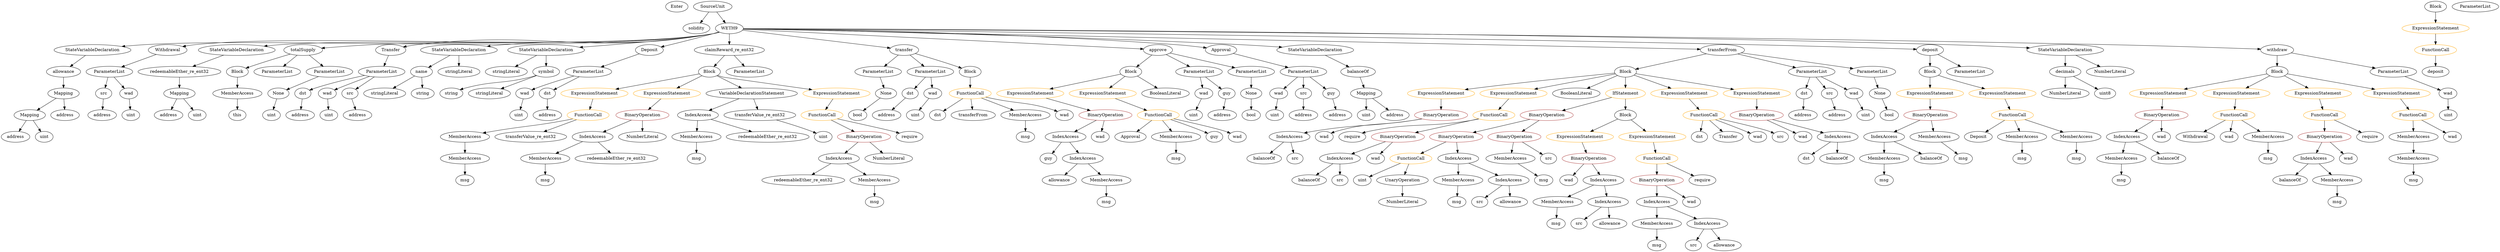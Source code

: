 strict digraph {
	graph [bb="0,0,7194.1,828"];
	node [label="\N"];
	Enter	[height=0.5,
		pos="1931.6,810",
		width=0.83628];
	IndexAccess_Unnamed_3	[color=black,
		height=0.5,
		label=IndexAccess,
		pos="3039.6,378",
		width=1.6402];
	Identifier_guy	[color=black,
		height=0.5,
		label=guy,
		pos="2987.6,306",
		width=0.75];
	IndexAccess_Unnamed_3 -> Identifier_guy	[pos="e,2999,322.36 3027,360.05 3020.6,351.44 3012.7,340.81 3005.7,331.33"];
	IndexAccess_Unnamed_4	[color=black,
		height=0.5,
		label=IndexAccess,
		pos="3091.6,306",
		width=1.6402];
	IndexAccess_Unnamed_3 -> IndexAccess_Unnamed_4	[pos="e,3079.1,323.79 3052.2,360.05 3058.2,351.89 3065.7,341.91 3072.4,332.82"];
	Parameter_wad_1	[color=black,
		height=0.5,
		label=wad,
		pos="3423.6,522",
		width=0.75];
	ElementaryTypeName_uint_8	[color=black,
		height=0.5,
		label=uint,
		pos="3406.6,450",
		width=0.75];
	Parameter_wad_1 -> ElementaryTypeName_uint_8	[pos="e,3410.8,468.28 3419.5,504.05 3417.7,496.6 3415.5,487.64 3413.4,479.22"];
	Identifier_msg_14	[color=black,
		height=0.5,
		label=msg,
		pos="2924.6,378",
		width=0.75];
	IndexAccess_Unnamed_2	[color=black,
		height=0.5,
		label=IndexAccess,
		pos="6077.6,378",
		width=1.6402];
	MemberAccess_Unnamed_5	[color=black,
		height=0.5,
		label=MemberAccess,
		pos="6061.6,306",
		width=1.9174];
	IndexAccess_Unnamed_2 -> MemberAccess_Unnamed_5	[pos="e,6065.5,324.1 6073.6,359.7 6071.9,352.32 6069.9,343.52 6068,335.25"];
	Identifier_balanceOf_2	[color=black,
		height=0.5,
		label=balanceOf,
		pos="6197.6,306",
		width=1.3491];
	IndexAccess_Unnamed_2 -> Identifier_balanceOf_2	[pos="e,6172.3,321.77 6104.2,361.46 6121.3,351.47 6143.8,338.38 6162.4,327.53"];
	BinaryOperation_Unnamed_12	[color=brown,
		height=0.5,
		label=BinaryOperation,
		pos="4130.6,450",
		width=1.9867];
	IndexAccess_Unnamed_15	[color=black,
		height=0.5,
		label=IndexAccess,
		pos="3678.6,378",
		width=1.6402];
	BinaryOperation_Unnamed_12 -> IndexAccess_Unnamed_15	[pos="e,3721.6,390.62 4078.6,437.24 4069.3,435.34 4059.7,433.5 4050.6,432 3916.3,409.84 3880.4,420.55 3746.6,396 3742,395.16 3737.3,394.19 \
3732.5,393.15"];
	Identifier_wad_10	[color=black,
		height=0.5,
		label=wad,
		pos="3782.6,378",
		width=0.75];
	BinaryOperation_Unnamed_12 -> Identifier_wad_10	[pos="e,3803.1,389.93 4078.2,437.43 4069,435.53 4059.5,433.64 4050.6,432 3948,413.15 3918.3,426.59 3818.6,396 3817,395.51 3815.3,394.95 \
3813.7,394.35"];
	StateVariableDeclaration_Unnamed_4	[color=black,
		height=0.5,
		label=StateVariableDeclaration,
		pos="256.59,666",
		width=2.8184];
	VariableDeclaration_allowance	[color=black,
		height=0.5,
		label=allowance,
		pos="177.59,594",
		width=1.3076];
	StateVariableDeclaration_Unnamed_4 -> VariableDeclaration_allowance	[pos="e,195.72,611.07 237.46,648.05 227.45,639.18 215.02,628.17 204.09,618.49"];
	Identifier_allowance	[color=black,
		height=0.5,
		label=allowance,
		pos="3024.6,234",
		width=1.3076];
	Identifier_msg_16	[color=black,
		height=0.5,
		label=msg,
		pos="4148.6,162",
		width=0.75];
	ElementaryTypeName_uint_1	[color=black,
		height=0.5,
		label=uint,
		pos="960.59,450",
		width=0.75];
	EventDefinition_Withdrawal	[color=black,
		height=0.5,
		label=Withdrawal,
		pos="463.59,666",
		width=1.4739];
	ParameterList_Unnamed_3	[color=black,
		height=0.5,
		label=ParameterList,
		pos="304.59,594",
		width=1.7095];
	EventDefinition_Withdrawal -> ParameterList_Unnamed_3	[pos="e,337.58,609.52 432.17,651.17 408.04,640.55 374.45,625.76 347.79,614.02"];
	ElementaryTypeName_string_1	[color=black,
		height=0.5,
		label=string,
		pos="1310.6,522",
		width=0.864];
	VariableDeclaration_redeemableEther_re_ent32	[color=black,
		height=0.5,
		label=redeemableEther_re_ent32,
		pos="492.59,594",
		width=3.0263];
	Mapping_Unnamed_3	[color=black,
		height=0.5,
		label=Mapping,
		pos="492.59,522",
		width=1.2105];
	VariableDeclaration_redeemableEther_re_ent32 -> Mapping_Unnamed_3	[pos="e,492.59,540.1 492.59,575.7 492.59,568.41 492.59,559.73 492.59,551.54"];
	Identifier_msg_12	[color=black,
		height=0.5,
		label=msg,
		pos="1331.6,234",
		width=0.75];
	MemberAccess_Unnamed_19	[color=black,
		height=0.5,
		label=MemberAccess,
		pos="4157.6,234",
		width=1.9174];
	MemberAccess_Unnamed_19 -> Identifier_msg_16	[pos="e,4150.8,180.1 4155.4,215.7 4154.4,208.32 4153.3,199.52 4152.2,191.25"];
	BinaryOperation_Unnamed_9	[color=brown,
		height=0.5,
		label=BinaryOperation,
		pos="4150.6,378",
		width=1.9867];
	FunctionCall_Unnamed_10	[color=orange,
		height=0.5,
		label=FunctionCall,
		pos="4021.6,306",
		width=1.6125];
	BinaryOperation_Unnamed_9 -> FunctionCall_Unnamed_10	[pos="e,4049.4,322.1 4121.3,361.12 4103,351.15 4079.1,338.21 4059.3,327.48"];
	IndexAccess_Unnamed_9	[color=black,
		height=0.5,
		label=IndexAccess,
		pos="4157.6,306",
		width=1.6402];
	BinaryOperation_Unnamed_9 -> IndexAccess_Unnamed_9	[pos="e,4155.9,324.1 4152.3,359.7 4153,352.41 4153.9,343.73 4154.7,335.54"];
	IndexAccess_Unnamed_11	[color=black,
		height=0.5,
		label=IndexAccess,
		pos="4743.6,162",
		width=1.6402];
	MemberAccess_Unnamed_20	[color=black,
		height=0.5,
		label=MemberAccess,
		pos="4743.6,90",
		width=1.9174];
	IndexAccess_Unnamed_11 -> MemberAccess_Unnamed_20	[pos="e,4743.6,108.1 4743.6,143.7 4743.6,136.41 4743.6,127.73 4743.6,119.54"];
	IndexAccess_Unnamed_12	[color=black,
		height=0.5,
		label=IndexAccess,
		pos="4889.6,90",
		width=1.6402];
	IndexAccess_Unnamed_11 -> IndexAccess_Unnamed_12	[pos="e,4858.8,105.78 4774.2,146.33 4795.8,135.95 4825.1,121.94 4848.7,110.61"];
	SourceUnit_Unnamed	[color=black,
		height=0.5,
		label=SourceUnit,
		pos="2032.6,810",
		width=1.46];
	PragmaDirective_solidity	[color=black,
		height=0.5,
		label=solidity,
		pos="1983.6,738",
		width=1.0442];
	SourceUnit_Unnamed -> PragmaDirective_solidity	[pos="e,1995,755.31 2020.7,792.05 2015,783.85 2008,773.83 2001.6,764.71"];
	ContractDefinition_WETH9	[color=black,
		height=0.5,
		label=WETH9,
		pos="2081.6,738",
		width=1.1689];
	SourceUnit_Unnamed -> ContractDefinition_WETH9	[pos="e,2070.2,755.31 2044.4,792.05 2050.2,783.85 2057.2,773.83 2063.6,764.71"];
	VariableDeclaration_src_2	[color=black,
		height=0.5,
		label=src,
		pos="300.59,522",
		width=0.75];
	ElementaryTypeName_address_5	[color=black,
		height=0.5,
		label=address,
		pos="294.59,450",
		width=1.0996];
	VariableDeclaration_src_2 -> ElementaryTypeName_address_5	[pos="e,296.05,468.1 299.1,503.7 298.48,496.41 297.73,487.73 297.03,479.54"];
	BinaryOperation_Unnamed_1	[color=brown,
		height=0.5,
		label=BinaryOperation,
		pos="6650.6,378",
		width=1.9867];
	IndexAccess_Unnamed_1	[color=black,
		height=0.5,
		label=IndexAccess,
		pos="6650.6,306",
		width=1.6402];
	BinaryOperation_Unnamed_1 -> IndexAccess_Unnamed_1	[pos="e,6650.6,324.1 6650.6,359.7 6650.6,352.41 6650.6,343.73 6650.6,335.54"];
	Identifier_wad	[color=black,
		height=0.5,
		label=wad,
		pos="6754.6,306",
		width=0.75];
	BinaryOperation_Unnamed_1 -> Identifier_wad	[pos="e,6736.1,319.43 6674.7,360.76 6690.2,350.33 6710.4,336.73 6726.6,325.83"];
	ExpressionStatement_Unnamed_10	[color=orange,
		height=0.5,
		label=ExpressionStatement,
		pos="1717.6,522",
		width=2.458];
	FunctionCall_Unnamed_7	[color=orange,
		height=0.5,
		label=FunctionCall,
		pos="1683.6,450",
		width=1.6125];
	ExpressionStatement_Unnamed_10 -> FunctionCall_Unnamed_7	[pos="e,1691.9,468.1 1709.2,503.7 1705.5,496.07 1701,486.92 1696.9,478.4"];
	Block_Unnamed_7	[color=black,
		height=0.5,
		label=Block,
		pos="4631.6,594",
		width=0.90558];
	ExpressionStatement_Unnamed_15	[color=orange,
		height=0.5,
		label=ExpressionStatement,
		pos="4130.6,522",
		width=2.458];
	Block_Unnamed_7 -> ExpressionStatement_Unnamed_15	[pos="e,4195.4,534.62 4599.7,589.25 4531.4,581.14 4366.4,561 4228.6,540 4221.4,538.91 4214,537.72 4206.6,536.5"];
	ExpressionStatement_Unnamed_12	[color=orange,
		height=0.5,
		label=ExpressionStatement,
		pos="4325.6,522",
		width=2.458];
	Block_Unnamed_7 -> ExpressionStatement_Unnamed_12	[pos="e,4382.8,536.1 4601.7,586.16 4553.9,575.22 4458.9,553.49 4393.8,538.61"];
	BooleanLiteral_Unnamed_1	[color=black,
		height=0.5,
		label=BooleanLiteral,
		pos="4496.6,522",
		width=1.7788];
	Block_Unnamed_7 -> BooleanLiteral_Unnamed_1	[pos="e,4526.1,538.3 4608.4,580.97 4588.5,570.68 4559.6,555.66 4536.1,543.49"];
	IfStatement_Unnamed	[color=orange,
		height=0.5,
		label=IfStatement,
		pos="4631.6,522",
		width=1.4739];
	Block_Unnamed_7 -> IfStatement_Unnamed	[pos="e,4631.6,540.1 4631.6,575.7 4631.6,568.41 4631.6,559.73 4631.6,551.54"];
	ExpressionStatement_Unnamed_17	[color=orange,
		height=0.5,
		label=ExpressionStatement,
		pos="4791.6,522",
		width=2.458];
	Block_Unnamed_7 -> ExpressionStatement_Unnamed_17	[pos="e,4755.5,538.8 4656.6,582.06 4680.2,571.72 4716.3,555.94 4745.2,543.3"];
	ExpressionStatement_Unnamed_16	[color=orange,
		height=0.5,
		label=ExpressionStatement,
		pos="4986.6,522",
		width=2.458];
	Block_Unnamed_7 -> ExpressionStatement_Unnamed_16	[pos="e,4924.7,535.19 4662.2,586.97 4717.6,576.03 4836.2,552.65 4913.6,537.38"];
	Identifier_balanceOf_1	[color=black,
		height=0.5,
		label=balanceOf,
		pos="6582.6,234",
		width=1.3491];
	IndexAccess_Unnamed_1 -> Identifier_balanceOf_1	[pos="e,6598.6,251.47 6634.5,288.41 6626.1,279.78 6615.7,269.06 6606.4,259.5"];
	MemberAccess_Unnamed_4	[color=black,
		height=0.5,
		label=MemberAccess,
		pos="6718.6,234",
		width=1.9174];
	IndexAccess_Unnamed_1 -> MemberAccess_Unnamed_4	[pos="e,6702.1,251.96 6666.7,288.41 6674.9,279.99 6685,269.58 6694.1,260.2"];
	VariableDeclaration_balanceOf	[color=black,
		height=0.5,
		label=balanceOf,
		pos="3881.6,594",
		width=1.3491];
	Mapping_Unnamed	[color=black,
		height=0.5,
		label=Mapping,
		pos="3916.6,522",
		width=1.2105];
	VariableDeclaration_balanceOf -> Mapping_Unnamed	[pos="e,3908.2,539.79 3890.1,576.05 3894,568.23 3898.7,558.75 3903.1,549.98"];
	StateVariableDeclaration_Unnamed_5	[color=black,
		height=0.5,
		label=StateVariableDeclaration,
		pos="653.59,666",
		width=2.8184];
	StateVariableDeclaration_Unnamed_5 -> VariableDeclaration_redeemableEther_re_ent32	[pos="e,530.19,611.35 616.65,648.94 594.09,639.13 564.99,626.48 540.65,615.9"];
	ExpressionStatement_Unnamed_4	[color=orange,
		height=0.5,
		label=ExpressionStatement,
		pos="6240.6,522",
		width=2.458];
	BinaryOperation_Unnamed_2	[color=brown,
		height=0.5,
		label=BinaryOperation,
		pos="6181.6,450",
		width=1.9867];
	ExpressionStatement_Unnamed_4 -> BinaryOperation_Unnamed_2	[pos="e,6195.7,467.79 6226.3,504.05 6219.3,495.8 6210.8,485.7 6203.1,476.54"];
	Parameter_None	[color=black,
		height=0.5,
		label=None,
		pos="798.59,522",
		width=0.85014];
	ElementaryTypeName_uint_7	[color=black,
		height=0.5,
		label=uint,
		pos="790.59,450",
		width=0.75];
	Parameter_None -> ElementaryTypeName_uint_7	[pos="e,792.54,468.1 796.61,503.7 795.78,496.41 794.78,487.73 793.85,479.54"];
	ElementaryTypeName_uint_4	[color=black,
		height=0.5,
		label=uint,
		pos="3916.6,450",
		width=0.75];
	Identifier_msg_18	[color=black,
		height=0.5,
		label=msg,
		pos="4445.6,90",
		width=0.75];
	BinaryOperation_Unnamed	[color=brown,
		height=0.5,
		label=BinaryOperation,
		pos="5487.6,450",
		width=1.9867];
	IndexAccess_Unnamed	[color=black,
		height=0.5,
		label=IndexAccess,
		pos="5375.6,378",
		width=1.6402];
	BinaryOperation_Unnamed -> IndexAccess_Unnamed	[pos="e,5400.7,394.67 5461.6,432.76 5446.3,423.18 5426.7,410.92 5410,400.53"];
	MemberAccess_Unnamed_1	[color=black,
		height=0.5,
		label=MemberAccess,
		pos="5521.6,378",
		width=1.9174];
	BinaryOperation_Unnamed -> MemberAccess_Unnamed_1	[pos="e,5513.3,396.1 5496,431.7 5499.7,424.07 5504.1,414.92 5508.3,406.4"];
	FunctionDefinition_totalSupply	[color=black,
		height=0.5,
		label=totalSupply,
		pos="834.59,666",
		width=1.4739];
	Block_Unnamed_3	[color=black,
		height=0.5,
		label=Block,
		pos="652.59,594",
		width=0.90558];
	FunctionDefinition_totalSupply -> Block_Unnamed_3	[pos="e,678.12,605.74 799.41,652.15 770.8,641.61 729.46,626.18 693.59,612 691.86,611.32 690.1,610.62 688.32,609.9"];
	ParameterList_Unnamed_7	[color=black,
		height=0.5,
		label=ParameterList,
		pos="764.59,594",
		width=1.7095];
	FunctionDefinition_totalSupply -> ParameterList_Unnamed_7	[pos="e,781.06,611.47 818,648.41 809.37,639.78 798.65,629.06 789.08,619.5"];
	ParameterList_Unnamed_8	[color=black,
		height=0.5,
		label=ParameterList,
		pos="905.59,594",
		width=1.7095];
	FunctionDefinition_totalSupply -> ParameterList_Unnamed_8	[pos="e,888.72,611.63 851.05,648.76 859.89,640.06 870.95,629.15 880.8,619.43"];
	BinaryOperation_Unnamed_2 -> IndexAccess_Unnamed_2	[pos="e,6101.2,394.91 6157.5,432.76 6143.6,423.42 6125.9,411.55 6110.8,401.33"];
	Identifier_wad_1	[color=black,
		height=0.5,
		label=wad,
		pos="6181.6,378",
		width=0.75];
	BinaryOperation_Unnamed_2 -> Identifier_wad_1	[pos="e,6181.6,396.1 6181.6,431.7 6181.6,424.41 6181.6,415.73 6181.6,407.54"];
	Identifier_msg_6	[color=black,
		height=0.5,
		label=msg,
		pos="6899.6,234",
		width=0.75];
	ElementaryTypeName_address_8	[color=black,
		height=0.5,
		label=address,
		pos="39.587,378",
		width=1.0996];
	ElementaryTypeName_uint_12	[color=black,
		height=0.5,
		label=uint,
		pos="5297.6,450",
		width=0.75];
	Identifier_wad_9	[color=black,
		height=0.5,
		label=wad,
		pos="4484.6,234",
		width=0.75];
	Identifier_this	[color=black,
		height=0.5,
		label=this,
		pos="652.59,450",
		width=0.75];
	MemberAccess_Unnamed_15	[color=black,
		height=0.5,
		label=MemberAccess,
		pos="1331.6,306",
		width=1.9174];
	MemberAccess_Unnamed_15 -> Identifier_msg_12	[pos="e,1331.6,252.1 1331.6,287.7 1331.6,280.41 1331.6,271.73 1331.6,263.54"];
	ElementaryTypeName_address_6	[color=black,
		height=0.5,
		label=address,
		pos="4001.6,450",
		width=1.0996];
	Identifier_msg_7	[color=black,
		height=0.5,
		label=msg,
		pos="6491.6,306",
		width=0.75];
	Identifier_Approval	[color=black,
		height=0.5,
		label=Approval,
		pos="3234.6,378",
		width=1.266];
	ExpressionStatement_Unnamed_7	[color=orange,
		height=0.5,
		label=ExpressionStatement,
		pos="2948.6,522",
		width=2.458];
	BinaryOperation_Unnamed_3	[color=brown,
		height=0.5,
		label=BinaryOperation,
		pos="3155.6,450",
		width=1.9867];
	ExpressionStatement_Unnamed_7 -> BinaryOperation_Unnamed_3	[pos="e,3114.1,465.04 2993,505.98 3025.4,495.04 3069.3,480.17 3103.4,468.65"];
	Parameter_dst_1	[color=black,
		height=0.5,
		label=dst,
		pos="5120.6,522",
		width=0.75];
	ElementaryTypeName_address_13	[color=black,
		height=0.5,
		label=address,
		pos="5115.6,450",
		width=1.0996];
	Parameter_dst_1 -> ElementaryTypeName_address_13	[pos="e,5116.8,468.1 5119.4,503.7 5118.8,496.41 5118.2,487.73 5117.6,479.54"];
	ExpressionStatement_Unnamed_8	[color=orange,
		height=0.5,
		label=ExpressionStatement,
		pos="3143.6,522",
		width=2.458];
	FunctionCall_Unnamed_5	[color=orange,
		height=0.5,
		label=FunctionCall,
		pos="3303.6,450",
		width=1.6125];
	ExpressionStatement_Unnamed_8 -> FunctionCall_Unnamed_5	[pos="e,3271,465.28 3179.9,505.12 3203.9,494.63 3235.4,480.85 3260.6,469.82"];
	Identifier_msg_5	[color=black,
		height=0.5,
		label=msg,
		pos="6061.6,234",
		width=0.75];
	MemberAccess_Unnamed_5 -> Identifier_msg_5	[pos="e,6061.6,252.1 6061.6,287.7 6061.6,280.41 6061.6,271.73 6061.6,263.54"];
	ElementaryTypeName_address_3	[color=black,
		height=0.5,
		label=address,
		pos="875.59,450",
		width=1.0996];
	Identifier_msg_2	[color=black,
		height=0.5,
		label=msg,
		pos="5931.6,306",
		width=0.75];
	Identifier_msg_9	[color=black,
		height=0.5,
		label=msg,
		pos="3367.6,306",
		width=0.75];
	ParameterList_Unnamed_13	[color=black,
		height=0.5,
		label=ParameterList,
		pos="2501.6,594",
		width=1.7095];
	Parameter_None_2	[color=black,
		height=0.5,
		label=None,
		pos="2501.6,522",
		width=0.85014];
	ParameterList_Unnamed_13 -> Parameter_None_2	[pos="e,2501.6,540.1 2501.6,575.7 2501.6,568.41 2501.6,559.73 2501.6,551.54"];
	Identifier_src_2	[color=black,
		height=0.5,
		label=src,
		pos="4220.6,162",
		width=0.75];
	Parameter_wad	[color=black,
		height=0.5,
		label=wad,
		pos="6986.6,522",
		width=0.75];
	ElementaryTypeName_uint_6	[color=black,
		height=0.5,
		label=uint,
		pos="6991.6,450",
		width=0.75];
	Parameter_wad -> ElementaryTypeName_uint_6	[pos="e,6990.4,468.1 6987.8,503.7 6988.3,496.41 6989,487.73 6989.5,479.54"];
	Identifier_src_3	[color=black,
		height=0.5,
		label=src,
		pos="4852.6,18",
		width=0.75];
	FunctionCall_Unnamed_11	[color=orange,
		height=0.5,
		label=FunctionCall,
		pos="4743.6,306",
		width=1.6125];
	BinaryOperation_Unnamed_10	[color=brown,
		height=0.5,
		label=BinaryOperation,
		pos="4743.6,234",
		width=1.9867];
	FunctionCall_Unnamed_11 -> BinaryOperation_Unnamed_10	[pos="e,4743.6,252.1 4743.6,287.7 4743.6,280.41 4743.6,271.73 4743.6,263.54"];
	Identifier_require_3	[color=black,
		height=0.5,
		label=require,
		pos="4869.6,234",
		width=1.0026];
	FunctionCall_Unnamed_11 -> Identifier_require_3	[pos="e,4846.1,248.04 4770.9,289.81 4790.1,279.15 4815.9,264.83 4836.3,253.5"];
	ExpressionStatement_Unnamed_1	[color=orange,
		height=0.5,
		label=ExpressionStatement,
		pos="5487.6,522",
		width=2.458];
	ExpressionStatement_Unnamed_1 -> BinaryOperation_Unnamed	[pos="e,5487.6,468.1 5487.6,503.7 5487.6,496.41 5487.6,487.73 5487.6,479.54"];
	VariableDeclaration_dst	[color=black,
		height=0.5,
		label=dst,
		pos="878.59,522",
		width=0.75];
	VariableDeclaration_dst -> ElementaryTypeName_address_3	[pos="e,876.32,468.1 877.85,503.7 877.53,496.41 877.16,487.73 876.81,479.54"];
	EventDefinition_Transfer	[color=black,
		height=0.5,
		label=Transfer,
		pos="1071.6,666",
		width=1.1689];
	ParameterList_Unnamed_1	[color=black,
		height=0.5,
		label=ParameterList,
		pos="1046.6,594",
		width=1.7095];
	EventDefinition_Transfer -> ParameterList_Unnamed_1	[pos="e,1052.7,612.1 1065.4,647.7 1062.7,640.15 1059.5,631.12 1056.5,622.68"];
	Identifier_msg_1	[color=black,
		height=0.5,
		label=msg,
		pos="5605.6,306",
		width=0.75];
	Identifier_redeemableEther_re_ent32	[color=black,
		height=0.5,
		label=redeemableEther_re_ent32,
		pos="2280.6,234",
		width=3.0263];
	Identifier_balanceOf_4	[color=black,
		height=0.5,
		label=balanceOf,
		pos="3603.6,306",
		width=1.3491];
	IndexAccess_Unnamed_15 -> Identifier_balanceOf_4	[pos="e,3621,323.23 3660.8,360.41 3651.4,351.63 3639.7,340.69 3629.3,331"];
	Identifier_src_5	[color=black,
		height=0.5,
		label=src,
		pos="3697.6,306",
		width=0.75];
	IndexAccess_Unnamed_15 -> Identifier_src_5	[pos="e,3692.9,324.1 3683.3,359.7 3685.3,352.24 3687.7,343.32 3690,334.97"];
	Mapping_Unnamed -> ElementaryTypeName_uint_4	[pos="e,3916.6,468.1 3916.6,503.7 3916.6,496.41 3916.6,487.73 3916.6,479.54"];
	Mapping_Unnamed -> ElementaryTypeName_address_6	[pos="e,3983.1,466.25 3935.5,505.46 3946.9,496.07 3961.6,483.92 3974.3,473.48"];
	StateVariableDeclaration_Unnamed	[color=black,
		height=0.5,
		label=StateVariableDeclaration,
		pos="1258.6,666",
		width=2.8184];
	VariableDeclaration_name	[color=black,
		height=0.5,
		label=name,
		pos="1156.6,594",
		width=0.83628];
	StateVariableDeclaration_Unnamed -> VariableDeclaration_name	[pos="e,1175.9,608.29 1233.9,648.05 1219.3,638.03 1200.7,625.29 1185.4,614.8"];
	stringLiteral_Unnamed_1	[color=black,
		height=0.5,
		label=stringLiteral,
		pos="1258.6,594",
		width=1.5016];
	StateVariableDeclaration_Unnamed -> stringLiteral_Unnamed_1	[pos="e,1258.6,612.1 1258.6,647.7 1258.6,640.41 1258.6,631.73 1258.6,623.54"];
	Identifier_dst_1	[color=black,
		height=0.5,
		label=dst,
		pos="5145.6,306",
		width=0.75];
	NumberLiteral_Unnamed_4	[color=black,
		height=0.5,
		label=NumberLiteral,
		pos="4000.6,162",
		width=1.765];
	Identifier_wad_11	[color=black,
		height=0.5,
		label=wad,
		pos="5135.6,378",
		width=0.75];
	FunctionCall_Unnamed_12	[color=orange,
		height=0.5,
		label=FunctionCall,
		pos="4838.6,450",
		width=1.6125];
	Identifier_dst_2	[color=black,
		height=0.5,
		label=dst,
		pos="4817.6,378",
		width=0.75];
	FunctionCall_Unnamed_12 -> Identifier_dst_2	[pos="e,4822.7,396.1 4833.4,431.7 4831.2,424.24 4828.5,415.32 4826,406.97"];
	Identifier_Transfer	[color=black,
		height=0.5,
		label=Transfer,
		pos="4904.6,378",
		width=1.1689];
	FunctionCall_Unnamed_12 -> Identifier_Transfer	[pos="e,4889.5,394.99 4854.2,432.41 4862.5,423.66 4872.8,412.75 4881.9,403.08"];
	Identifier_wad_12	[color=black,
		height=0.5,
		label=wad,
		pos="4991.6,378",
		width=0.75];
	FunctionCall_Unnamed_12 -> Identifier_wad_12	[pos="e,4969.9,389.3 4870.4,434.74 4894,424.15 4926.8,409.29 4955.6,396 4956.9,395.4 4958.2,394.78 4959.6,394.15"];
	Identifier_src_6	[color=black,
		height=0.5,
		label=src,
		pos="5063.6,378",
		width=0.75];
	FunctionCall_Unnamed_12 -> Identifier_src_6	[pos="e,5042.5,389.67 4882,437.73 4929.1,425.36 5001,405.92 5027.6,396 5029.1,395.43 5030.7,394.81 5032.3,394.17"];
	Identifier_Deposit	[color=black,
		height=0.5,
		label=Deposit,
		pos="5648.6,378",
		width=1.0996];
	Identifier_require_2	[color=black,
		height=0.5,
		label=require,
		pos="3863.6,378",
		width=1.0026];
	MemberAccess_Unnamed_16	[color=black,
		height=0.5,
		label=MemberAccess,
		pos="1562.6,306",
		width=1.9174];
	Identifier_msg_13	[color=black,
		height=0.5,
		label=msg,
		pos="1562.6,234",
		width=0.75];
	MemberAccess_Unnamed_16 -> Identifier_msg_13	[pos="e,1562.6,252.1 1562.6,287.7 1562.6,280.41 1562.6,271.73 1562.6,263.54"];
	FunctionCall_Unnamed_9	[color=orange,
		height=0.5,
		label=FunctionCall,
		pos="4278.6,450",
		width=1.6125];
	FunctionCall_Unnamed_9 -> Identifier_require_2	[pos="e,3890.4,390.33 4236.2,437.37 4228.1,435.38 4219.6,433.49 4211.6,432 4078.2,407.27 4040.3,428.2 3908.6,396 3906.1,395.4 3903.7,394.71 \
3901.2,393.96"];
	BinaryOperation_Unnamed_6	[color=brown,
		height=0.5,
		label=BinaryOperation,
		pos="3989.6,378",
		width=1.9867];
	FunctionCall_Unnamed_9 -> BinaryOperation_Unnamed_6	[pos="e,4040.8,391 4235,437.85 4227.2,435.88 4219.2,433.86 4211.6,432 4157.7,418.73 4096.3,404.1 4051.7,393.59"];
	Identifier_src_4	[color=black,
		height=0.5,
		label=src,
		pos="4517.6,90",
		width=0.75];
	MemberAccess_Unnamed	[color=black,
		height=0.5,
		label=MemberAccess,
		pos="5375.6,306",
		width=1.9174];
	Identifier_msg	[color=black,
		height=0.5,
		label=msg,
		pos="5375.6,234",
		width=0.75];
	MemberAccess_Unnamed -> Identifier_msg	[pos="e,5375.6,252.1 5375.6,287.7 5375.6,280.41 5375.6,271.73 5375.6,263.54"];
	ParameterList_Unnamed_3 -> VariableDeclaration_src_2	[pos="e,301.56,540.1 303.6,575.7 303.18,568.41 302.69,559.73 302.22,551.54"];
	VariableDeclaration_wad_3	[color=black,
		height=0.5,
		label=wad,
		pos="376.59,522",
		width=0.75];
	ParameterList_Unnamed_3 -> VariableDeclaration_wad_3	[pos="e,362.08,537.11 321.65,576.41 331.27,567.06 343.4,555.26 353.82,545.13"];
	Mapping_Unnamed_2	[color=black,
		height=0.5,
		label=Mapping,
		pos="81.587,450",
		width=1.2105];
	Mapping_Unnamed_2 -> ElementaryTypeName_address_8	[pos="e,49.66,395.79 71.42,432.05 66.622,424.06 60.785,414.33 55.427,405.4"];
	ElementaryTypeName_uint_5	[color=black,
		height=0.5,
		label=uint,
		pos="124.59,378",
		width=0.75];
	Mapping_Unnamed_2 -> ElementaryTypeName_uint_5	[pos="e,114.86,394.83 91.996,432.05 97.053,423.82 103.24,413.76 108.85,404.61"];
	BinaryOperation_Unnamed_10 -> IndexAccess_Unnamed_11	[pos="e,4743.6,180.1 4743.6,215.7 4743.6,208.41 4743.6,199.73 4743.6,191.54"];
	Identifier_wad_8	[color=black,
		height=0.5,
		label=wad,
		pos="4847.6,162",
		width=0.75];
	BinaryOperation_Unnamed_10 -> Identifier_wad_8	[pos="e,4829.1,175.43 4767.7,216.76 4783.2,206.33 4803.4,192.73 4819.6,181.83"];
	ElementaryTypeName_uint_3	[color=black,
		height=0.5,
		label=uint,
		pos="379.59,450",
		width=0.75];
	Block_Unnamed_4	[color=black,
		height=0.5,
		label=Block,
		pos="3227.6,594",
		width=0.90558];
	Block_Unnamed_4 -> ExpressionStatement_Unnamed_7	[pos="e,3002.8,536.59 3198.3,585.64 3154.8,574.73 3072,553.96 3013.7,539.34"];
	Block_Unnamed_4 -> ExpressionStatement_Unnamed_8	[pos="e,3163.9,539.95 3210.2,578.5 3199.4,569.47 3185.2,557.64 3172.7,547.23"];
	BooleanLiteral_Unnamed	[color=black,
		height=0.5,
		label=BooleanLiteral,
		pos="3314.6,522",
		width=1.7788];
	Block_Unnamed_4 -> BooleanLiteral_Unnamed	[pos="e,3294.1,539.45 3245.6,578.5 3257.1,569.26 3272.2,557.07 3285.4,546.47"];
	BinaryOperation_Unnamed_7	[color=brown,
		height=0.5,
		label=BinaryOperation,
		pos="4426.6,450",
		width=1.9867];
	BinaryOperation_Unnamed_7 -> BinaryOperation_Unnamed_9	[pos="e,4199.6,391.44 4377.6,436.57 4330.9,424.73 4260.6,406.9 4210.6,394.22"];
	BinaryOperation_Unnamed_8	[color=brown,
		height=0.5,
		label=BinaryOperation,
		pos="4311.6,378",
		width=1.9867];
	BinaryOperation_Unnamed_7 -> BinaryOperation_Unnamed_8	[pos="e,4337.8,394.98 4400.2,432.94 4384.6,423.43 4364.5,411.24 4347.5,400.86"];
	ElementaryTypeName_bool_1	[color=black,
		height=0.5,
		label=bool,
		pos="2432.6,450",
		width=0.76697];
	Parameter_None_2 -> ElementaryTypeName_bool_1	[pos="e,2447.1,465.68 2486.6,505.81 2477.4,496.42 2465.3,484.19 2454.9,473.67"];
	FunctionCall_Unnamed_8	[color=orange,
		height=0.5,
		label=FunctionCall,
		pos="2778.6,522",
		width=1.6125];
	Identifier_dst	[color=black,
		height=0.5,
		label=dst,
		pos="2674.6,450",
		width=0.75];
	FunctionCall_Unnamed_8 -> Identifier_dst	[pos="e,2693.2,463.56 2755,505.12 2739.4,494.6 2718.8,480.75 2702.4,469.7"];
	Identifier_transferFrom	[color=black,
		height=0.5,
		label=transferFrom,
		pos="2778.6,450",
		width=1.6402];
	FunctionCall_Unnamed_8 -> Identifier_transferFrom	[pos="e,2778.6,468.1 2778.6,503.7 2778.6,496.41 2778.6,487.73 2778.6,479.54"];
	MemberAccess_Unnamed_17	[color=black,
		height=0.5,
		label=MemberAccess,
		pos="2924.6,450",
		width=1.9174];
	FunctionCall_Unnamed_8 -> MemberAccess_Unnamed_17	[pos="e,2892.5,466.38 2809.2,506.33 2830.4,496.17 2858.8,482.53 2882.2,471.33"];
	Identifier_wad_6	[color=black,
		height=0.5,
		label=wad,
		pos="3038.6,450",
		width=0.75];
	FunctionCall_Unnamed_8 -> Identifier_wad_6	[pos="e,3017.6,461.82 2823.9,510.4 2888.1,495.37 2998.3,469.49 3002.6,468 3004.1,467.46 3005.7,466.87 3007.3,466.25"];
	IndexAccess_Unnamed_4 -> Identifier_allowance	[pos="e,3039.9,250.99 3075.7,288.41 3067.3,279.66 3056.9,268.75 3047.6,259.08"];
	MemberAccess_Unnamed_10	[color=black,
		height=0.5,
		label=MemberAccess,
		pos="3158.6,234",
		width=1.9174];
	IndexAccess_Unnamed_4 -> MemberAccess_Unnamed_10	[pos="e,3142.4,251.96 3107.5,288.41 3115.5,279.99 3125.5,269.58 3134.5,260.2"];
	MemberAccess_Unnamed_18	[color=black,
		height=0.5,
		label=MemberAccess,
		pos="4307.6,306",
		width=1.9174];
	Identifier_msg_15	[color=black,
		height=0.5,
		label=msg,
		pos="4407.6,234",
		width=0.75];
	MemberAccess_Unnamed_18 -> Identifier_msg_15	[pos="e,4389.6,247.59 4331,288.59 4345.9,278.21 4365.1,264.77 4380.5,253.94"];
	ParameterList_Unnamed_12	[color=black,
		height=0.5,
		label=ParameterList,
		pos="2642.6,594",
		width=1.7095];
	Parameter_dst	[color=black,
		height=0.5,
		label=dst,
		pos="2577.6,522",
		width=0.75];
	ParameterList_Unnamed_12 -> Parameter_dst	[pos="e,2591.1,537.57 2627.2,576.41 2618.7,567.28 2608.1,555.81 2598.8,545.85"];
	Parameter_wad_2	[color=black,
		height=0.5,
		label=wad,
		pos="2649.6,522",
		width=0.75];
	ParameterList_Unnamed_12 -> Parameter_wad_2	[pos="e,2647.9,540.1 2644.3,575.7 2645,568.41 2645.9,559.73 2646.7,551.54"];
	ParameterList_Unnamed_9	[color=black,
		height=0.5,
		label=ParameterList,
		pos="3423.6,594",
		width=1.7095];
	ParameterList_Unnamed_9 -> Parameter_wad_1	[pos="e,3423.6,540.1 3423.6,575.7 3423.6,568.41 3423.6,559.73 3423.6,551.54"];
	Parameter_guy	[color=black,
		height=0.5,
		label=guy,
		pos="3495.6,522",
		width=0.75];
	ParameterList_Unnamed_9 -> Parameter_guy	[pos="e,3481.1,537.11 3440.6,576.41 3450.3,567.06 3462.4,555.26 3472.8,545.13"];
	ExpressionStatement_Unnamed_15 -> BinaryOperation_Unnamed_12	[pos="e,4130.6,468.1 4130.6,503.7 4130.6,496.41 4130.6,487.73 4130.6,479.54"];
	IndexAccess_Unnamed_6	[color=black,
		height=0.5,
		label=IndexAccess,
		pos="1981.6,450",
		width=1.6402];
	MemberAccess_Unnamed_13	[color=black,
		height=0.5,
		label=MemberAccess,
		pos="1981.6,378",
		width=1.9174];
	IndexAccess_Unnamed_6 -> MemberAccess_Unnamed_13	[pos="e,1981.6,396.1 1981.6,431.7 1981.6,424.41 1981.6,415.73 1981.6,407.54"];
	Identifier_redeemableEther_re_ent32_1	[color=black,
		height=0.5,
		label=redeemableEther_re_ent32,
		pos="2177.6,378",
		width=3.0263];
	IndexAccess_Unnamed_6 -> Identifier_redeemableEther_re_ent32_1	[pos="e,2133.2,394.86 2018.9,435.67 2048.3,425.18 2089.6,410.41 2122.8,398.58"];
	VariableDeclaration_wad	[color=black,
		height=0.5,
		label=wad,
		pos="3654.6,522",
		width=0.75];
	ElementaryTypeName_uint	[color=black,
		height=0.5,
		label=uint,
		pos="3649.6,450",
		width=0.75];
	VariableDeclaration_wad -> ElementaryTypeName_uint	[pos="e,3650.8,468.1 3653.4,503.7 3652.8,496.41 3652.2,487.73 3651.6,479.54"];
	IndexAccess_Unnamed_5	[color=black,
		height=0.5,
		label=IndexAccess,
		pos="2378.6,306",
		width=1.6402];
	IndexAccess_Unnamed_5 -> Identifier_redeemableEther_re_ent32	[pos="e,2304.4,252.04 2356.3,289.12 2343.8,280.14 2327.8,268.73 2313.8,258.71"];
	MemberAccess_Unnamed_12	[color=black,
		height=0.5,
		label=MemberAccess,
		pos="2476.6,234",
		width=1.9174];
	IndexAccess_Unnamed_5 -> MemberAccess_Unnamed_12	[pos="e,2453.8,251.31 2400.8,289.12 2413.8,279.85 2430.4,268.01 2444.7,257.76"];
	Block_Unnamed	[color=black,
		height=0.5,
		label=Block,
		pos="7020.6,810",
		width=0.90558];
	ExpressionStatement_Unnamed	[color=orange,
		height=0.5,
		label=ExpressionStatement,
		pos="7020.6,738",
		width=2.458];
	Block_Unnamed -> ExpressionStatement_Unnamed	[pos="e,7020.6,756.1 7020.6,791.7 7020.6,784.41 7020.6,775.73 7020.6,767.54"];
	VariableDeclaration_decimals	[color=black,
		height=0.5,
		label=decimals,
		pos="5852.6,594",
		width=1.1967];
	NumberLiteral_Unnamed	[color=black,
		height=0.5,
		label=NumberLiteral,
		pos="5852.6,522",
		width=1.765];
	VariableDeclaration_decimals -> NumberLiteral_Unnamed	[pos="e,5852.6,540.1 5852.6,575.7 5852.6,568.41 5852.6,559.73 5852.6,551.54"];
	ElementaryTypeName_uint8	[color=black,
		height=0.5,
		label=uint8,
		pos="5962.6,522",
		width=0.7947];
	VariableDeclaration_decimals -> ElementaryTypeName_uint8	[pos="e,5942.9,535.55 5875.6,578.33 5892.4,567.64 5915.3,553.08 5933.4,541.58"];
	ElementaryTypeName_address_4	[color=black,
		height=0.5,
		label=address,
		pos="1567.6,450",
		width=1.0996];
	Identifier_msg_11	[color=black,
		height=0.5,
		label=msg,
		pos="1981.6,306",
		width=0.75];
	MemberAccess_Unnamed_13 -> Identifier_msg_11	[pos="e,1981.6,324.1 1981.6,359.7 1981.6,352.41 1981.6,343.73 1981.6,335.54"];
	MemberAccess_Unnamed_6	[color=black,
		height=0.5,
		label=MemberAccess,
		pos="6899.6,378",
		width=1.9174];
	MemberAccess_Unnamed_7	[color=black,
		height=0.5,
		label=MemberAccess,
		pos="6899.6,306",
		width=1.9174];
	MemberAccess_Unnamed_6 -> MemberAccess_Unnamed_7	[pos="e,6899.6,324.1 6899.6,359.7 6899.6,352.41 6899.6,343.73 6899.6,335.54"];
	IndexAccess_Unnamed_8	[color=black,
		height=0.5,
		label=IndexAccess,
		pos="3813.6,306",
		width=1.6402];
	Identifier_balanceOf_3	[color=black,
		height=0.5,
		label=balanceOf,
		pos="3719.6,234",
		width=1.3491];
	IndexAccess_Unnamed_8 -> Identifier_balanceOf_3	[pos="e,3740.5,250.58 3792.3,289.12 3779.7,279.74 3763.5,267.73 3749.7,257.41"];
	Identifier_src	[color=black,
		height=0.5,
		label=src,
		pos="3813.6,234",
		width=0.75];
	IndexAccess_Unnamed_8 -> Identifier_src	[pos="e,3813.6,252.1 3813.6,287.7 3813.6,280.41 3813.6,271.73 3813.6,263.54"];
	IndexAccess_Unnamed -> MemberAccess_Unnamed	[pos="e,5375.6,324.1 5375.6,359.7 5375.6,352.41 5375.6,343.73 5375.6,335.54"];
	Identifier_balanceOf	[color=black,
		height=0.5,
		label=balanceOf,
		pos="5511.6,306",
		width=1.3491];
	IndexAccess_Unnamed -> Identifier_balanceOf	[pos="e,5484.3,321.04 5404.8,361.98 5425.1,351.51 5452.4,337.45 5474.4,326.16"];
	ExpressionStatement_Unnamed_6	[color=orange,
		height=0.5,
		label=ExpressionStatement,
		pos="6435.6,522",
		width=2.458];
	FunctionCall_Unnamed_4	[color=orange,
		height=0.5,
		label=FunctionCall,
		pos="6396.6,450",
		width=1.6125];
	ExpressionStatement_Unnamed_6 -> FunctionCall_Unnamed_4	[pos="e,6406.1,468.1 6425.9,503.7 6421.6,495.98 6416.5,486.71 6411.7,478.11"];
	Mapping_Unnamed_1	[color=black,
		height=0.5,
		label=Mapping,
		pos="177.59,522",
		width=1.2105];
	VariableDeclaration_allowance -> Mapping_Unnamed_1	[pos="e,177.59,540.1 177.59,575.7 177.59,568.41 177.59,559.73 177.59,551.54"];
	MemberAccess_Unnamed_14	[color=black,
		height=0.5,
		label=MemberAccess,
		pos="1331.6,378",
		width=1.9174];
	MemberAccess_Unnamed_14 -> MemberAccess_Unnamed_15	[pos="e,1331.6,324.1 1331.6,359.7 1331.6,352.41 1331.6,343.73 1331.6,335.54"];
	Block_Unnamed_8	[color=black,
		height=0.5,
		label=Block,
		pos="4631.6,450",
		width=0.90558];
	ExpressionStatement_Unnamed_14	[color=orange,
		height=0.5,
		label=ExpressionStatement,
		pos="4489.6,378",
		width=2.458];
	Block_Unnamed_8 -> ExpressionStatement_Unnamed_14	[pos="e,4522.2,395.09 4607.8,437.28 4587.3,427.17 4557.2,412.31 4532.4,400.12"];
	ExpressionStatement_Unnamed_13	[color=orange,
		height=0.5,
		label=ExpressionStatement,
		pos="4684.6,378",
		width=2.458];
	Block_Unnamed_8 -> ExpressionStatement_Unnamed_13	[pos="e,4671.5,396.29 4643.6,433.12 4649.8,424.89 4657.6,414.62 4664.7,405.26"];
	Mapping_Unnamed_1 -> Mapping_Unnamed_2	[pos="e,102.38,466.16 156.76,505.81 143.55,496.18 126.25,483.56 111.57,472.86"];
	ElementaryTypeName_address_7	[color=black,
		height=0.5,
		label=address,
		pos="182.59,450",
		width=1.0996];
	Mapping_Unnamed_1 -> ElementaryTypeName_address_7	[pos="e,181.37,468.1 178.82,503.7 179.34,496.41 179.96,487.73 180.55,479.54"];
	ExpressionStatement_Unnamed_12 -> FunctionCall_Unnamed_9	[pos="e,4290.1,468.1 4314,503.7 4308.7,495.81 4302.3,486.3 4296.4,477.55"];
	ExpressionStatement_Unnamed_11	[color=orange,
		height=0.5,
		label=ExpressionStatement,
		pos="1912.6,522",
		width=2.458];
	BinaryOperation_Unnamed_5	[color=brown,
		height=0.5,
		label=BinaryOperation,
		pos="1831.6,450",
		width=1.9867];
	ExpressionStatement_Unnamed_11 -> BinaryOperation_Unnamed_5	[pos="e,1851,467.79 1893,504.05 1882.9,495.37 1870.5,484.64 1859.5,475.11"];
	FunctionCall_Unnamed_2	[color=orange,
		height=0.5,
		label=FunctionCall,
		pos="6650.6,450",
		width=1.6125];
	FunctionCall_Unnamed_2 -> BinaryOperation_Unnamed_1	[pos="e,6650.6,396.1 6650.6,431.7 6650.6,424.41 6650.6,415.73 6650.6,407.54"];
	Identifier_require	[color=black,
		height=0.5,
		label=require,
		pos="6776.6,378",
		width=1.0026];
	FunctionCall_Unnamed_2 -> Identifier_require	[pos="e,6753.1,392.04 6677.9,433.81 6697.1,423.15 6722.9,408.83 6743.3,397.5"];
	Block_Unnamed_2	[color=black,
		height=0.5,
		label=Block,
		pos="6534.6,594",
		width=0.90558];
	Block_Unnamed_2 -> ExpressionStatement_Unnamed_4	[pos="e,6296.6,536.34 6505.1,585.97 6459.2,575.04 6369.6,553.72 6307.5,538.93"];
	Block_Unnamed_2 -> ExpressionStatement_Unnamed_6	[pos="e,6459.3,539.76 6515,579.17 6501.8,569.8 6483.9,557.19 6468.5,546.29"];
	ExpressionStatement_Unnamed_3	[color=orange,
		height=0.5,
		label=ExpressionStatement,
		pos="6640.6,522",
		width=2.458];
	Block_Unnamed_2 -> ExpressionStatement_Unnamed_3	[pos="e,6615.3,539.67 6555,579.5 6569.4,570 6589,557.06 6605.8,545.95"];
	ExpressionStatement_Unnamed_5	[color=orange,
		height=0.5,
		label=ExpressionStatement,
		pos="6841.6,522",
		width=2.458];
	Block_Unnamed_2 -> ExpressionStatement_Unnamed_5	[pos="e,6784.3,536.06 6564.3,586.22 6612.2,575.29 6707.9,553.49 6773.3,538.57"];
	VariableDeclaration_src	[color=black,
		height=0.5,
		label=src,
		pos="3731.6,522",
		width=0.75];
	ElementaryTypeName_address	[color=black,
		height=0.5,
		label=address,
		pos="3734.6,450",
		width=1.0996];
	VariableDeclaration_src -> ElementaryTypeName_address	[pos="e,3733.9,468.1 3732.3,503.7 3732.6,496.41 3733,487.73 3733.4,479.54"];
	ElementaryTypeName_address_9	[color=black,
		height=0.5,
		label=address,
		pos="3491.6,450",
		width=1.0996];
	Parameter_guy -> ElementaryTypeName_address_9	[pos="e,3492.6,468.1 3494.6,503.7 3494.2,496.41 3493.7,487.73 3493.2,479.54"];
	MemberAccess_Unnamed_11	[color=black,
		height=0.5,
		label=MemberAccess,
		pos="3367.6,378",
		width=1.9174];
	MemberAccess_Unnamed_11 -> Identifier_msg_9	[pos="e,3367.6,324.1 3367.6,359.7 3367.6,352.41 3367.6,343.73 3367.6,335.54"];
	VariableDeclarationStatement_Unnamed	[color=black,
		height=0.5,
		label=VariableDeclarationStatement,
		pos="2138.6,522",
		width=3.3174];
	VariableDeclarationStatement_Unnamed -> IndexAccess_Unnamed_6	[pos="e,2013.9,465.41 2101.8,504.59 2078.6,494.24 2048.5,480.84 2024.3,470.02"];
	VariableDeclaration_transferValue_re_ent32	[color=black,
		height=0.5,
		label=transferValue_re_ent32,
		pos="2155.6,450",
		width=2.6798];
	VariableDeclarationStatement_Unnamed -> VariableDeclaration_transferValue_re_ent32	[pos="e,2151.4,468.1 2142.8,503.7 2144.6,496.32 2146.7,487.52 2148.7,479.25"];
	Identifier_msg_4	[color=black,
		height=0.5,
		label=msg,
		pos="6718.6,162",
		width=0.75];
	MemberAccess_Unnamed_4 -> Identifier_msg_4	[pos="e,6718.6,180.1 6718.6,215.7 6718.6,208.41 6718.6,199.73 6718.6,191.54"];
	MemberAccess_Unnamed_9	[color=black,
		height=0.5,
		label=MemberAccess,
		pos="652.59,522",
		width=1.9174];
	MemberAccess_Unnamed_9 -> Identifier_this	[pos="e,652.59,468.1 652.59,503.7 652.59,496.41 652.59,487.73 652.59,479.54"];
	ExpressionStatement_Unnamed_2	[color=orange,
		height=0.5,
		label=ExpressionStatement,
		pos="5682.6,522",
		width=2.458];
	FunctionCall_Unnamed_1	[color=orange,
		height=0.5,
		label=FunctionCall,
		pos="5729.6,450",
		width=1.6125];
	ExpressionStatement_Unnamed_2 -> FunctionCall_Unnamed_1	[pos="e,5718.1,468.1 5694.2,503.7 5699.5,495.81 5705.9,486.3 5711.8,477.55"];
	Block_Unnamed_6	[color=black,
		height=0.5,
		label=Block,
		pos="2775.6,594",
		width=0.90558];
	Block_Unnamed_6 -> FunctionCall_Unnamed_8	[pos="e,2777.9,540.1 2776.3,575.7 2776.6,568.41 2777,559.73 2777.4,551.54"];
	Identifier_msg_17	[color=black,
		height=0.5,
		label=msg,
		pos="4743.6,18",
		width=0.75];
	MemberAccess_Unnamed_20 -> Identifier_msg_17	[pos="e,4743.6,36.104 4743.6,71.697 4743.6,64.407 4743.6,55.726 4743.6,47.536"];
	IndexAccess_Unnamed_7	[color=black,
		height=0.5,
		label=IndexAccess,
		pos="1689.6,378",
		width=1.6402];
	BinaryOperation_Unnamed_5 -> IndexAccess_Unnamed_7	[pos="e,1719.6,393.77 1800.1,433.46 1779.3,423.24 1752,409.77 1729.7,398.78"];
	NumberLiteral_Unnamed_3	[color=black,
		height=0.5,
		label=NumberLiteral,
		pos="1830.6,378",
		width=1.765];
	BinaryOperation_Unnamed_5 -> NumberLiteral_Unnamed_3	[pos="e,1830.8,396.1 1831.3,431.7 1831.2,424.41 1831.1,415.73 1831,407.54"];
	Identifier_msg_10	[color=black,
		height=0.5,
		label=msg,
		pos="2476.6,162",
		width=0.75];
	MemberAccess_Unnamed_12 -> Identifier_msg_10	[pos="e,2476.6,180.1 2476.6,215.7 2476.6,208.41 2476.6,199.73 2476.6,191.54"];
	ElementaryTypeName_bool_2	[color=black,
		height=0.5,
		label=bool,
		pos="5370.6,450",
		width=0.76697];
	ElementaryTypeName_uint_13	[color=black,
		height=0.5,
		label=uint,
		pos="3885.6,234",
		width=0.75];
	MemberAccess_Unnamed_3	[color=black,
		height=0.5,
		label=MemberAccess,
		pos="5775.6,378",
		width=1.9174];
	Identifier_msg_3	[color=black,
		height=0.5,
		label=msg,
		pos="5775.6,306",
		width=0.75];
	MemberAccess_Unnamed_3 -> Identifier_msg_3	[pos="e,5775.6,324.1 5775.6,359.7 5775.6,352.41 5775.6,343.73 5775.6,335.54"];
	UnaryOperation_Unnamed	[color=black,
		height=0.5,
		label=UnaryOperation,
		pos="4000.6,234",
		width=1.9452];
	UnaryOperation_Unnamed -> NumberLiteral_Unnamed_4	[pos="e,4000.6,180.1 4000.6,215.7 4000.6,208.41 4000.6,199.73 4000.6,191.54"];
	ParameterList_Unnamed_6	[color=black,
		height=0.5,
		label=ParameterList,
		pos="6902.6,594",
		width=1.7095];
	ParameterList_Unnamed_6 -> Parameter_wad	[pos="e,6970.3,536.56 6922.1,576.76 6933.8,566.95 6949,554.34 6961.6,543.8"];
	Identifier_msg_8	[color=black,
		height=0.5,
		label=msg,
		pos="3158.6,162",
		width=0.75];
	Parameter_src	[color=black,
		height=0.5,
		label=src,
		pos="5197.6,522",
		width=0.75];
	ElementaryTypeName_address_12	[color=black,
		height=0.5,
		label=address,
		pos="5212.6,450",
		width=1.0996];
	Parameter_src -> ElementaryTypeName_address_12	[pos="e,5208.9,468.1 5201.3,503.7 5202.9,496.32 5204.8,487.52 5206.5,479.25"];
	BinaryOperation_Unnamed_4	[color=brown,
		height=0.5,
		label=BinaryOperation,
		pos="2448.6,378",
		width=1.9867];
	BinaryOperation_Unnamed_4 -> IndexAccess_Unnamed_5	[pos="e,2394.9,323.31 2431.6,360.05 2423,351.42 2412.3,340.76 2402.9,331.27"];
	NumberLiteral_Unnamed_2	[color=black,
		height=0.5,
		label=NumberLiteral,
		pos="2519.6,306",
		width=1.765];
	BinaryOperation_Unnamed_4 -> NumberLiteral_Unnamed_2	[pos="e,2502.6,323.79 2465.8,360.05 2474.4,351.54 2485,341.07 2494.6,331.68"];
	NumberLiteral_Unnamed_1	[color=black,
		height=0.5,
		label=NumberLiteral,
		pos="5977.6,594",
		width=1.765];
	FunctionCall_Unnamed_3	[color=orange,
		height=0.5,
		label=FunctionCall,
		pos="6888.6,450",
		width=1.6125];
	FunctionCall_Unnamed_3 -> MemberAccess_Unnamed_6	[pos="e,6896.9,396.1 6891.3,431.7 6892.5,424.32 6893.8,415.52 6895.1,407.25"];
	Identifier_wad_2	[color=black,
		height=0.5,
		label=wad,
		pos="7013.6,378",
		width=0.75];
	FunctionCall_Unnamed_3 -> Identifier_wad_2	[pos="e,6993.5,390.26 6915.7,433.81 6935.7,422.6 6963,407.34 6983.6,395.77"];
	Identifier_Withdrawal	[color=black,
		height=0.5,
		label=Withdrawal,
		pos="6279.6,378",
		width=1.4739];
	FunctionCall_Unnamed_10 -> ElementaryTypeName_uint_13	[pos="e,3906.3,245.66 3992.4,289.98 3970,278.47 3939.2,262.62 3916.5,250.89"];
	FunctionCall_Unnamed_10 -> UnaryOperation_Unnamed	[pos="e,4005.7,252.1 4016.4,287.7 4014.2,280.24 4011.5,271.32 4009,262.97"];
	stringLiteral_Unnamed	[color=black,
		height=0.5,
		label=stringLiteral,
		pos="1127.6,522",
		width=1.5016];
	Identifier_src_1	[color=black,
		height=0.5,
		label=src,
		pos="4421.6,306",
		width=0.75];
	IndexAccess_Unnamed_7 -> MemberAccess_Unnamed_16	[pos="e,1591,322.64 1662,361.81 1644.1,351.95 1620.6,338.96 1600.9,328.1"];
	Identifier_redeemableEther_re_ent32_2	[color=black,
		height=0.5,
		label=redeemableEther_re_ent32,
		pos="1758.6,306",
		width=3.0263];
	IndexAccess_Unnamed_7 -> Identifier_redeemableEther_re_ent32_2	[pos="e,1741.9,323.96 1705.9,360.41 1714.3,351.91 1724.7,341.37 1734,331.91"];
	Parameter_None_3	[color=black,
		height=0.5,
		label=None,
		pos="5349.6,522",
		width=0.85014];
	Parameter_None_3 -> ElementaryTypeName_bool_2	[pos="e,5365.6,467.79 5354.7,504.05 5357,496.4 5359.7,487.16 5362.3,478.56"];
	VariableDeclaration_guy	[color=black,
		height=0.5,
		label=guy,
		pos="3817.6,522",
		width=0.75];
	ElementaryTypeName_address_1	[color=black,
		height=0.5,
		label=address,
		pos="3831.6,450",
		width=1.0996];
	VariableDeclaration_guy -> ElementaryTypeName_address_1	[pos="e,3828.2,468.1 3821,503.7 3822.5,496.32 3824.3,487.52 3825.9,479.25"];
	ParameterList_Unnamed	[color=black,
		height=0.5,
		label=ParameterList,
		pos="3727.6,594",
		width=1.7095];
	ParameterList_Unnamed -> VariableDeclaration_wad	[pos="e,3669.3,537.11 3710.3,576.41 3700.4,566.97 3688,555.03 3677.4,544.83"];
	ParameterList_Unnamed -> VariableDeclaration_src	[pos="e,3730.6,540.1 3728.6,575.7 3729,568.41 3729.5,559.73 3730,551.54"];
	ParameterList_Unnamed -> VariableDeclaration_guy	[pos="e,3800.4,536.33 3748.5,576.76 3761.3,566.79 3777.8,553.93 3791.5,543.28"];
	BinaryOperation_Unnamed_6 -> IndexAccess_Unnamed_8	[pos="e,3848.6,320.94 3952.7,362.33 3925.4,351.47 3888.1,336.63 3859,325.04"];
	Identifier_wad_7	[color=black,
		height=0.5,
		label=wad,
		pos="3918.6,306",
		width=0.75];
	BinaryOperation_Unnamed_6 -> Identifier_wad_7	[pos="e,3933.2,321.42 3972.4,360.05 3963,350.82 3951.3,339.29 3941.2,329.33"];
	BinaryOperation_Unnamed_11	[color=brown,
		height=0.5,
		label=BinaryOperation,
		pos="4538.6,306",
		width=1.9867];
	BinaryOperation_Unnamed_11 -> Identifier_wad_9	[pos="e,4496.4,250.36 4525.5,288.05 4518.9,279.44 4510.7,268.81 4503.4,259.33"];
	IndexAccess_Unnamed_13	[color=black,
		height=0.5,
		label=IndexAccess,
		pos="4588.6,234",
		width=1.6402];
	BinaryOperation_Unnamed_11 -> IndexAccess_Unnamed_13	[pos="e,4576.6,251.79 4550.7,288.05 4556.5,279.97 4563.5,270.12 4569.9,261.11"];
	ElementaryTypeName_address_11	[color=black,
		height=0.5,
		label=address,
		pos="2517.6,450",
		width=1.0996];
	Parameter_dst -> ElementaryTypeName_address_11	[pos="e,2531.4,467.13 2564.6,505.81 2557.1,497.07 2547.5,485.87 2538.9,475.87"];
	Block_Unnamed_5	[color=black,
		height=0.5,
		label=Block,
		pos="2025.6,594",
		width=0.90558];
	Block_Unnamed_5 -> ExpressionStatement_Unnamed_10	[pos="e,1775,536.06 1995.8,586.22 1947.7,575.29 1851.7,553.49 1786.1,538.57"];
	Block_Unnamed_5 -> ExpressionStatement_Unnamed_11	[pos="e,1939.3,539.57 2004.3,579.83 1988.8,570.21 1967.3,556.92 1949.1,545.61"];
	Block_Unnamed_5 -> VariableDeclarationStatement_Unnamed	[pos="e,2111.4,539.82 2046.8,579.83 2062.3,570.28 2083.5,557.1 2101.7,545.85"];
	ExpressionStatement_Unnamed_9	[color=orange,
		height=0.5,
		label=ExpressionStatement,
		pos="2364.6,522",
		width=2.458];
	Block_Unnamed_5 -> ExpressionStatement_Unnamed_9	[pos="e,2299.3,534.43 2050,581.87 2055.4,579.7 2061.1,577.6 2066.6,576 2071.9,574.43 2201.7,551.56 2288.2,536.38"];
	ExpressionStatement_Unnamed_3 -> FunctionCall_Unnamed_2	[pos="e,6648.1,468.1 6643.1,503.7 6644.1,496.32 6645.4,487.52 6646.6,479.25"];
	ElementaryTypeName_bool	[color=black,
		height=0.5,
		label=bool,
		pos="3576.6,450",
		width=0.76697];
	MemberAccess_Unnamed_10 -> Identifier_msg_8	[pos="e,3158.6,180.1 3158.6,215.7 3158.6,208.41 3158.6,199.73 3158.6,191.54"];
	StateVariableDeclaration_Unnamed_1	[color=black,
		height=0.5,
		label=StateVariableDeclaration,
		pos="1494.6,666",
		width=2.8184];
	stringLiteral_Unnamed_3	[color=black,
		height=0.5,
		label=stringLiteral,
		pos="1384.6,594",
		width=1.5016];
	StateVariableDeclaration_Unnamed_1 -> stringLiteral_Unnamed_3	[pos="e,1408.8,610.43 1468.2,648.23 1453.3,638.72 1434.4,626.71 1418.4,616.51"];
	VariableDeclaration_symbol	[color=black,
		height=0.5,
		label=symbol,
		pos="1494.6,594",
		width=1.0581];
	StateVariableDeclaration_Unnamed_1 -> VariableDeclaration_symbol	[pos="e,1494.6,612.1 1494.6,647.7 1494.6,640.41 1494.6,631.73 1494.6,623.54"];
	Identifier_guy_1	[color=black,
		height=0.5,
		label=guy,
		pos="3481.6,378",
		width=0.75];
	ElementaryTypeName_uint_11	[color=black,
		height=0.5,
		label=uint,
		pos="2602.6,450",
		width=0.75];
	EventDefinition_Deposit	[color=black,
		height=0.5,
		label=Deposit,
		pos="1894.6,666",
		width=1.0996];
	ParameterList_Unnamed_2	[color=black,
		height=0.5,
		label=ParameterList,
		pos="1612.6,594",
		width=1.7095];
	EventDefinition_Deposit -> ParameterList_Unnamed_2	[pos="e,1658.3,606.35 1860.3,656.49 1812.8,644.7 1726.5,623.27 1669.3,609.08"];
	FunctionDefinition_claimReward_re_ent32	[color=black,
		height=0.5,
		label=claimReward_re_ent32,
		pos="2081.6,666",
		width=2.6659];
	FunctionDefinition_claimReward_re_ent32 -> Block_Unnamed_5	[pos="e,2038.1,610.67 2067.7,647.7 2060.9,639.19 2052.6,628.8 2045.2,619.5"];
	ParameterList_Unnamed_11	[color=black,
		height=0.5,
		label=ParameterList,
		pos="2137.6,594",
		width=1.7095];
	FunctionDefinition_claimReward_re_ent32 -> ParameterList_Unnamed_11	[pos="e,2124.3,611.62 2095.4,647.7 2102,639.52 2109.9,629.6 2117.1,620.58"];
	ElementaryTypeName_address_10	[color=black,
		height=0.5,
		label=address,
		pos="483.59,450",
		width=1.0996];
	Mapping_Unnamed_3 -> ElementaryTypeName_address_10	[pos="e,485.79,468.1 490.36,503.7 489.41,496.32 488.28,487.52 487.22,479.25"];
	ElementaryTypeName_uint_9	[color=black,
		height=0.5,
		label=uint,
		pos="568.59,450",
		width=0.75];
	Mapping_Unnamed_3 -> ElementaryTypeName_uint_9	[pos="e,553.21,465.16 509.83,505.12 520.23,495.54 533.62,483.2 545,472.73"];
	FunctionCall_Unnamed	[color=orange,
		height=0.5,
		label=FunctionCall,
		pos="7020.6,666",
		width=1.6125];
	Identifier_deposit	[color=black,
		height=0.5,
		label=deposit,
		pos="7020.6,594",
		width=1.0581];
	FunctionCall_Unnamed -> Identifier_deposit	[pos="e,7020.6,612.1 7020.6,647.7 7020.6,640.41 7020.6,631.73 7020.6,623.54"];
	Block_Unnamed_3 -> MemberAccess_Unnamed_9	[pos="e,652.59,540.1 652.59,575.7 652.59,568.41 652.59,559.73 652.59,551.54"];
	BinaryOperation_Unnamed_13	[color=brown,
		height=0.5,
		label=BinaryOperation,
		pos="4986.6,450",
		width=1.9867];
	BinaryOperation_Unnamed_13 -> Identifier_wad_11	[pos="e,5113.9,389.26 5019.2,433.72 5041.8,423.14 5072.5,408.73 5099.6,396 5100.9,395.39 5102.2,394.76 5103.6,394.13"];
	IndexAccess_Unnamed_16	[color=black,
		height=0.5,
		label=IndexAccess,
		pos="5239.6,378",
		width=1.6402];
	BinaryOperation_Unnamed_13 -> IndexAccess_Unnamed_16	[pos="e,5197.1,390.77 5033.6,436 5076.8,424.04 5140.8,406.33 5186,393.83"];
	IndexAccess_Unnamed_16 -> Identifier_dst_1	[pos="e,5163.1,320.01 5218.3,361.12 5204.6,350.92 5186.7,337.61 5172.1,326.74"];
	Identifier_balanceOf_5	[color=black,
		height=0.5,
		label=balanceOf,
		pos="5239.6,306",
		width=1.3491];
	IndexAccess_Unnamed_16 -> Identifier_balanceOf_5	[pos="e,5239.6,324.1 5239.6,359.7 5239.6,352.41 5239.6,343.73 5239.6,335.54"];
	FunctionCall_Unnamed_7 -> MemberAccess_Unnamed_14	[pos="e,1382.9,390.36 1640.4,437.55 1632.5,435.59 1624.3,433.66 1616.6,432 1525.7,412.56 1501.8,413.78 1410.6,396 1405.1,394.94 1399.5,\
393.8 1393.8,392.63"];
	Identifier_transferValue_re_ent32	[color=black,
		height=0.5,
		label=transferValue_re_ent32,
		pos="1515.6,378",
		width=2.6798];
	FunctionCall_Unnamed_7 -> Identifier_transferValue_re_ent32	[pos="e,1553.8,394.93 1650,435 1625.5,424.79 1591.9,410.79 1564.4,399.34"];
	Parameter_wad_3	[color=black,
		height=0.5,
		label=wad,
		pos="5272.6,522",
		width=0.75];
	Parameter_wad_3 -> ElementaryTypeName_uint_12	[pos="e,5291.6,467.79 5278.6,504.05 5281.4,496.4 5284.7,487.16 5287.7,478.56"];
	IndexAccess_Unnamed_10	[color=black,
		height=0.5,
		label=IndexAccess,
		pos="4303.6,234",
		width=1.6402];
	IndexAccess_Unnamed_10 -> Identifier_src_2	[pos="e,4236.9,176.79 4284.3,216.76 4272.8,207.01 4257.9,194.51 4245.5,184.01"];
	Identifier_allowance_1	[color=black,
		height=0.5,
		label=allowance,
		pos="4312.6,162",
		width=1.3076];
	IndexAccess_Unnamed_10 -> Identifier_allowance_1	[pos="e,4310.4,180.1 4305.8,215.7 4306.8,208.32 4307.9,199.52 4309,191.25"];
	ElementaryTypeName_string	[color=black,
		height=0.5,
		label=string,
		pos="1230.6,522",
		width=0.864];
	Parameter_wad_2 -> ElementaryTypeName_uint_11	[pos="e,2613.2,466.82 2638.9,505.12 2633.2,496.61 2626,485.94 2619.6,476.32"];
	VariableDeclaration_wad_2	[color=black,
		height=0.5,
		label=wad,
		pos="1512.6,522",
		width=0.75];
	ElementaryTypeName_uint_2	[color=black,
		height=0.5,
		label=uint,
		pos="1482.6,450",
		width=0.75];
	VariableDeclaration_wad_2 -> ElementaryTypeName_uint_2	[pos="e,1489.6,467.47 1505.5,504.41 1502.1,496.48 1497.9,486.78 1494.1,477.84"];
	ParameterList_Unnamed_14	[color=black,
		height=0.5,
		label=ParameterList,
		pos="5159.6,594",
		width=1.7095];
	ParameterList_Unnamed_14 -> Parameter_dst_1	[pos="e,5129.7,539.31 5150.1,576.05 5145.7,568.03 5140.2,558.26 5135.2,549.3"];
	ParameterList_Unnamed_14 -> Parameter_src	[pos="e,5188.7,539.31 5168.8,576.05 5173.1,568.03 5178.4,558.26 5183.3,549.3"];
	ParameterList_Unnamed_14 -> Parameter_wad_3	[pos="e,5253.3,534.96 5184.9,577.29 5202.3,566.53 5225.4,552.22 5243.5,540.99"];
	Block_Unnamed_1	[color=black,
		height=0.5,
		label=Block,
		pos="5487.6,594",
		width=0.90558];
	Block_Unnamed_1 -> ExpressionStatement_Unnamed_1	[pos="e,5487.6,540.1 5487.6,575.7 5487.6,568.41 5487.6,559.73 5487.6,551.54"];
	Block_Unnamed_1 -> ExpressionStatement_Unnamed_2	[pos="e,5637.2,537.81 5512.6,582.32 5517.9,580.17 5523.4,577.97 5528.6,576 5560.7,563.83 5597,551.27 5626.3,541.44"];
	ParameterList_Unnamed_10	[color=black,
		height=0.5,
		label=ParameterList,
		pos="3570.6,594",
		width=1.7095];
	Parameter_None_1	[color=black,
		height=0.5,
		label=None,
		pos="3574.6,522",
		width=0.85014];
	ParameterList_Unnamed_10 -> Parameter_None_1	[pos="e,3573.6,540.1 3571.6,575.7 3572,568.41 3572.5,559.73 3573,551.54"];
	VariableDeclaration_dst_1	[color=black,
		height=0.5,
		label=dst,
		pos="1584.6,522",
		width=0.75];
	VariableDeclaration_dst_1 -> ElementaryTypeName_address_4	[pos="e,1571.8,468.28 1580.5,504.05 1578.7,496.6 1576.5,487.64 1574.4,479.22"];
	IfStatement_Unnamed -> BinaryOperation_Unnamed_7	[pos="e,4467.7,465.03 4595.4,508.65 4562.9,497.54 4514.7,481.09 4478.1,468.61"];
	IfStatement_Unnamed -> Block_Unnamed_8	[pos="e,4631.6,468.1 4631.6,503.7 4631.6,496.41 4631.6,487.73 4631.6,479.54"];
	ElementaryTypeName_uint_10	[color=black,
		height=0.5,
		label=uint,
		pos="2331.6,378",
		width=0.75];
	VariableDeclaration_transferValue_re_ent32 -> ElementaryTypeName_uint_10	[pos="e,2310.4,389.35 2199.1,433.52 2227,423.39 2263.7,409.56 2295.6,396 2297.1,395.36 2298.6,394.69 2300.2,394"];
	ParameterList_Unnamed_15	[color=black,
		height=0.5,
		label=ParameterList,
		pos="5346.6,594",
		width=1.7095];
	ParameterList_Unnamed_15 -> Parameter_None_3	[pos="e,5348.9,540.1 5347.3,575.7 5347.6,568.41 5348,559.73 5348.4,551.54"];
	FunctionDefinition_transfer	[color=black,
		height=0.5,
		label=transfer,
		pos="2571.6,666",
		width=1.0719];
	FunctionDefinition_transfer -> ParameterList_Unnamed_13	[pos="e,2518.4,611.8 2555.7,649.12 2547,640.42 2536,629.45 2526.2,619.66"];
	FunctionDefinition_transfer -> ParameterList_Unnamed_12	[pos="e,2625.6,611.71 2587.3,649.46 2596.2,640.72 2607.5,629.59 2617.6,619.68"];
	FunctionDefinition_transfer -> Block_Unnamed_6	[pos="e,2748.4,604.32 2602.1,654.52 2638.3,642.1 2698.6,621.4 2737.8,607.98"];
	IndexAccess_Unnamed_9 -> MemberAccess_Unnamed_19	[pos="e,4157.6,252.1 4157.6,287.7 4157.6,280.41 4157.6,271.73 4157.6,263.54"];
	IndexAccess_Unnamed_9 -> IndexAccess_Unnamed_10	[pos="e,4272.8,249.78 4188.2,290.33 4209.8,279.95 4239.1,265.94 4262.7,254.61"];
	FunctionDefinition_approve	[color=black,
		height=0.5,
		label=approve,
		pos="3325.6,666",
		width=1.1412];
	FunctionDefinition_approve -> Block_Unnamed_4	[pos="e,3247,608.87 3304.8,650.15 3290.7,640.05 3271.8,626.55 3256.2,615.43"];
	FunctionDefinition_approve -> ParameterList_Unnamed_9	[pos="e,3401.1,611.04 3346.4,650.15 3359.6,640.74 3376.9,628.37 3391.8,617.73"];
	FunctionDefinition_approve -> ParameterList_Unnamed_10	[pos="e,3527.7,607.27 3359.4,655.34 3400.1,643.72 3468.9,624.06 3516.8,610.35"];
	Identifier_wad_3	[color=black,
		height=0.5,
		label=wad,
		pos="6377.6,378",
		width=0.75];
	ExpressionStatement_Unnamed_17 -> FunctionCall_Unnamed_12	[pos="e,4827.1,468.1 4803.2,503.7 4808.5,495.81 4814.9,486.3 4820.8,477.55"];
	BinaryOperation_Unnamed_3 -> IndexAccess_Unnamed_3	[pos="e,3065.3,394.5 3129,432.94 3113,423.29 3092.4,410.89 3075.1,400.41"];
	Identifier_wad_4	[color=black,
		height=0.5,
		label=wad,
		pos="3143.6,378",
		width=0.75];
	BinaryOperation_Unnamed_3 -> Identifier_wad_4	[pos="e,3146.5,396.1 3152.6,431.7 3151.4,424.32 3149.8,415.52 3148.4,407.25"];
	FunctionCall_Unnamed_4 -> Identifier_Withdrawal	[pos="e,6305.1,394.25 6370.6,433.46 6354.2,423.65 6332.8,410.85 6314.9,400.13"];
	FunctionCall_Unnamed_4 -> Identifier_wad_3	[pos="e,6382.2,396.1 6391.9,431.7 6389.9,424.24 6387.4,415.32 6385.2,406.97"];
	MemberAccess_Unnamed_8	[color=black,
		height=0.5,
		label=MemberAccess,
		pos="6491.6,378",
		width=1.9174];
	FunctionCall_Unnamed_4 -> MemberAccess_Unnamed_8	[pos="e,6469.5,395.31 6418.1,433.12 6430.6,423.94 6446.5,412.23 6460.3,402.06"];
	VariableDeclaration_wad_3 -> ElementaryTypeName_uint_3	[pos="e,378.85,468.1 377.33,503.7 377.64,496.41 378.01,487.73 378.36,479.54"];
	Identifier_allowance_2	[color=black,
		height=0.5,
		label=allowance,
		pos="4944.6,18",
		width=1.3076];
	EventDefinition_Approval	[color=black,
		height=0.5,
		label=Approval,
		pos="3583.6,666",
		width=1.266];
	EventDefinition_Approval -> ParameterList_Unnamed	[pos="e,3696.7,610.03 3611.4,651.5 3632.6,641.16 3662.3,626.71 3686.4,615.02"];
	ExpressionStatement_Unnamed_14 -> BinaryOperation_Unnamed_11	[pos="e,4526.6,324.1 4501.7,359.7 4507.3,351.73 4514,342.1 4520.2,333.26"];
	ExpressionStatement_Unnamed_13 -> FunctionCall_Unnamed_11	[pos="e,4729.4,323.79 4698.9,360.05 4705.8,351.8 4714.3,341.7 4722.1,332.54"];
	Identifier_allowance_3	[color=black,
		height=0.5,
		label=allowance,
		pos="4609.6,90",
		width=1.3076];
	VariableDeclaration_name -> stringLiteral_Unnamed	[pos="e,1134.7,540.28 1149.6,576.05 1146.4,568.43 1142.6,559.23 1139,550.65"];
	VariableDeclaration_name -> ElementaryTypeName_string	[pos="e,1214.9,537.82 1172.3,578.15 1182.3,568.69 1195.4,556.24 1206.7,545.56"];
	StateVariableDeclaration_Unnamed_3	[color=black,
		height=0.5,
		label=StateVariableDeclaration,
		pos="3815.6,666",
		width=2.8184];
	StateVariableDeclaration_Unnamed_3 -> VariableDeclaration_balanceOf	[pos="e,3866.2,611.31 3831.6,648.05 3839.6,639.5 3849.6,628.97 3858.4,619.56"];
	FunctionDefinition_transferFrom	[color=black,
		height=0.5,
		label=transferFrom,
		pos="4914.6,666",
		width=1.6402];
	FunctionDefinition_transferFrom -> Block_Unnamed_7	[pos="e,4661.1,602.29 4869.7,653.91 4815.3,640.44 4724.3,617.92 4671.9,604.98"];
	FunctionDefinition_transferFrom -> ParameterList_Unnamed_14	[pos="e,5116.8,607.23 4956.7,652.97 4997.9,641.18 5061,623.18 5105.8,610.37"];
	FunctionDefinition_transferFrom -> ParameterList_Unnamed_15	[pos="e,5293.7,603.57 4965.8,656.7 5044.9,643.89 5196.4,619.34 5282.5,605.38"];
	FunctionCall_Unnamed_5 -> Identifier_Approval	[pos="e,3250.3,394.99 3287.2,432.41 3278.6,423.66 3267.9,412.75 3258.3,403.08"];
	FunctionCall_Unnamed_5 -> MemberAccess_Unnamed_11	[pos="e,3352.1,395.96 3318.8,432.41 3326.5,423.99 3336,413.58 3344.5,404.2"];
	FunctionCall_Unnamed_5 -> Identifier_guy_1	[pos="e,3460.4,389.37 3341.3,435.9 3370.1,425.66 3410.7,410.73 3445.6,396 3447.1,395.36 3448.6,394.7 3450.2,394.01"];
	Identifier_wad_5	[color=black,
		height=0.5,
		label=wad,
		pos="3553.6,378",
		width=0.75];
	FunctionCall_Unnamed_5 -> Identifier_wad_5	[pos="e,3532.6,389.79 3347.5,437.79 3355.2,435.85 3363.1,433.86 3370.6,432 3435.9,415.73 3454.2,418.47 3517.6,396 3519.1,395.45 3520.7,\
394.86 3522.3,394.23"];
	MemberAccess_Unnamed_21	[color=black,
		height=0.5,
		label=MemberAccess,
		pos="4446.6,162",
		width=1.9174];
	IndexAccess_Unnamed_13 -> MemberAccess_Unnamed_21	[pos="e,4477.6,178.31 4558.5,218.15 4538,208.04 4510.5,194.51 4487.9,183.39"];
	IndexAccess_Unnamed_14	[color=black,
		height=0.5,
		label=IndexAccess,
		pos="4592.6,162",
		width=1.6402];
	IndexAccess_Unnamed_13 -> IndexAccess_Unnamed_14	[pos="e,4591.6,180.1 4589.6,215.7 4590,208.41 4590.5,199.73 4591,191.54"];
	FunctionDefinition_deposit	[color=black,
		height=0.5,
		label=deposit,
		pos="5487.6,666",
		width=1.0581];
	FunctionDefinition_deposit -> Block_Unnamed_1	[pos="e,5487.6,612.1 5487.6,647.7 5487.6,640.41 5487.6,631.73 5487.6,623.54"];
	ParameterList_Unnamed_5	[color=black,
		height=0.5,
		label=ParameterList,
		pos="5599.6,594",
		width=1.7095];
	FunctionDefinition_deposit -> ParameterList_Unnamed_5	[pos="e,5574.5,610.68 5510,651 5525.7,641.17 5547.1,627.84 5565,616.64"];
	stringLiteral_Unnamed_2	[color=black,
		height=0.5,
		label=stringLiteral,
		pos="1413.6,522",
		width=1.5016];
	StateVariableDeclaration_Unnamed_2	[color=black,
		height=0.5,
		label=StateVariableDeclaration,
		pos="5852.6,666",
		width=2.8184];
	StateVariableDeclaration_Unnamed_2 -> VariableDeclaration_decimals	[pos="e,5852.6,612.1 5852.6,647.7 5852.6,640.41 5852.6,631.73 5852.6,623.54"];
	StateVariableDeclaration_Unnamed_2 -> NumberLiteral_Unnamed_1	[pos="e,5949.9,610.51 5882.2,648.41 5899.5,638.72 5921.5,626.4 5940,616.04"];
	MemberAccess_Unnamed_2	[color=black,
		height=0.5,
		label=MemberAccess,
		pos="5931.6,378",
		width=1.9174];
	MemberAccess_Unnamed_2 -> Identifier_msg_2	[pos="e,5931.6,324.1 5931.6,359.7 5931.6,352.41 5931.6,343.73 5931.6,335.54"];
	ExpressionStatement_Unnamed -> FunctionCall_Unnamed	[pos="e,7020.6,684.1 7020.6,719.7 7020.6,712.41 7020.6,703.73 7020.6,695.54"];
	FunctionCall_Unnamed_1 -> Identifier_Deposit	[pos="e,5666.4,394.43 5710.8,432.76 5700.1,423.56 5686.7,411.9 5675,401.79"];
	FunctionCall_Unnamed_1 -> MemberAccess_Unnamed_3	[pos="e,5764.6,395.79 5740.7,432.05 5746,424.06 5752.4,414.33 5758.2,405.4"];
	FunctionCall_Unnamed_1 -> MemberAccess_Unnamed_2	[pos="e,5891.1,393.01 5767.1,436 5799.1,424.93 5845.3,408.91 5880.6,396.68"];
	MemberAccess_Unnamed_8 -> Identifier_msg_7	[pos="e,6491.6,324.1 6491.6,359.7 6491.6,352.41 6491.6,343.73 6491.6,335.54"];
	IndexAccess_Unnamed_12 -> Identifier_src_3	[pos="e,4861.2,35.307 4880.6,72.055 4876.4,64.028 4871.2,54.257 4866.5,45.298"];
	IndexAccess_Unnamed_12 -> Identifier_allowance_2	[pos="e,4931.8,35.307 4902.9,72.055 4909.5,63.679 4917.6,53.404 4924.8,44.134"];
	MemberAccess_Unnamed_21 -> Identifier_msg_18	[pos="e,4445.8,108.1 4446.3,143.7 4446.2,136.41 4446.1,127.73 4446,119.54"];
	Parameter_None_1 -> ElementaryTypeName_bool	[pos="e,3576.1,468.1 3575.1,503.7 3575.3,496.41 3575.5,487.73 3575.8,479.54"];
	IndexAccess_Unnamed_14 -> Identifier_src_4	[pos="e,4532.7,105.11 4574.8,144.41 4564.7,134.97 4551.9,123.03 4541,112.83"];
	IndexAccess_Unnamed_14 -> Identifier_allowance_3	[pos="e,4605.4,108.1 4596.8,143.7 4598.6,136.32 4600.7,127.52 4602.7,119.25"];
	BinaryOperation_Unnamed_8 -> MemberAccess_Unnamed_18	[pos="e,4308.6,324.1 4310.6,359.7 4310.2,352.41 4309.7,343.73 4309.2,335.54"];
	BinaryOperation_Unnamed_8 -> Identifier_src_1	[pos="e,4402.4,319.21 4337.1,360.76 4353.8,350.16 4375.5,336.3 4392.8,325.31"];
	FunctionDefinition_withdraw	[color=black,
		height=0.5,
		label=withdraw,
		pos="6534.6,666",
		width=1.2382];
	FunctionDefinition_withdraw -> Block_Unnamed_2	[pos="e,6534.6,612.1 6534.6,647.7 6534.6,640.41 6534.6,631.73 6534.6,623.54"];
	FunctionDefinition_withdraw -> ParameterList_Unnamed_6	[pos="e,6851.9,604.64 6574.3,657.44 6638.3,645.27 6764.7,621.23 6840.6,606.79"];
	VariableDeclaration_wad_1	[color=black,
		height=0.5,
		label=wad,
		pos="956.59,522",
		width=0.75];
	VariableDeclaration_wad_1 -> ElementaryTypeName_uint_1	[pos="e,959.61,468.1 957.58,503.7 957.99,496.41 958.49,487.73 958.96,479.54"];
	Identifier_require_1	[color=black,
		height=0.5,
		label=require,
		pos="2574.6,378",
		width=1.0026];
	ContractDefinition_WETH9 -> StateVariableDeclaration_Unnamed_4	[pos="e,335.48,677.62 2051.2,725.23 2044.5,723.1 2037.4,721.18 2030.6,720 1673.8,658.05 762.8,709.11 401.59,684 383.87,682.77 364.99,680.94 \
346.92,678.93"];
	ContractDefinition_WETH9 -> EventDefinition_Withdrawal	[pos="e,505.28,677.38 2051,725.16 2044.3,723.06 2037.3,721.17 2030.6,720 1705,663.11 871.88,722.52 543.59,684 534.76,682.96 525.47,681.42 \
516.47,679.68"];
	ContractDefinition_WETH9 -> StateVariableDeclaration_Unnamed_5	[pos="e,726.76,678.78 2050.9,725.18 2044.3,723.08 2037.3,721.19 2030.6,720 1755.2,671.26 1051.2,707.81 772.59,684 761.32,683.04 749.49,\
681.72 737.84,680.24"];
	ContractDefinition_WETH9 -> FunctionDefinition_totalSupply	[pos="e,884.66,672.34 2050.9,725.22 2044.3,723.11 2037.3,721.21 2030.6,720 1809.6,680.08 1244.7,698.23 1020.6,684 978.98,681.36 932.24,\
677.08 896.03,673.48"];
	ContractDefinition_WETH9 -> EventDefinition_Transfer	[pos="e,1107,676.19 2050.9,725.24 2044.3,723.14 2037.3,721.23 2030.6,720 1644.7,649.27 1537.7,734.49 1148.6,684 1138.6,682.71 1128,680.76 \
1118,678.64"];
	ContractDefinition_WETH9 -> StateVariableDeclaration_Unnamed	[pos="e,1334.8,678.26 2050.9,725.32 2044.3,723.21 2037.3,721.28 2030.6,720 1748.1,666.06 1670.8,711.25 1384.6,684 1372.1,682.81 1358.9,\
681.31 1346,679.7"];
	ContractDefinition_WETH9 -> StateVariableDeclaration_Unnamed_1	[pos="e,1593.4,670.17 2050.6,725.45 2044.1,723.36 2037.2,721.4 2030.6,720 1885.3,689.01 1713.9,676.07 1604.8,670.71"];
	ContractDefinition_WETH9 -> EventDefinition_Deposit	[pos="e,1924.6,678.23 2050.7,725.44 2019.2,713.63 1970,695.24 1935.3,682.24"];
	ContractDefinition_WETH9 -> FunctionDefinition_claimReward_re_ent32	[pos="e,2081.6,684.1 2081.6,719.7 2081.6,712.41 2081.6,703.73 2081.6,695.54"];
	ContractDefinition_WETH9 -> FunctionDefinition_transfer	[pos="e,2534.9,672.24 2121.3,731.33 2210.6,718.57 2427.2,687.63 2523.7,673.84"];
	ContractDefinition_WETH9 -> FunctionDefinition_approve	[pos="e,3284.7,669.3 2123.3,734.65 2309.9,724.16 3066.8,681.56 3273.3,669.94"];
	ContractDefinition_WETH9 -> EventDefinition_Approval	[pos="e,3539.4,671.14 2123.8,735.89 2285.9,731.52 2883.8,714.15 3375.6,684 3427.3,680.83 3486.2,675.89 3528.1,672.16"];
	ContractDefinition_WETH9 -> StateVariableDeclaration_Unnamed_3	[pos="e,3731,676.19 2123.7,736.52 2305.3,734.25 3038.1,723.02 3638.6,684 3665,682.28 3693.6,679.81 3719.9,677.28"];
	ContractDefinition_WETH9 -> FunctionDefinition_transferFrom	[pos="e,4855.8,668.45 2123.8,735.96 2440.6,728.13 4442.7,678.66 4844.4,668.73"];
	ContractDefinition_WETH9 -> FunctionDefinition_deposit	[pos="e,5449.6,668.48 2123.8,736.47 2385.6,733.15 3816.2,714.28 4982.6,684 5149.8,679.66 5348,672.36 5438.3,668.91"];
	ContractDefinition_WETH9 -> StateVariableDeclaration_Unnamed_2	[pos="e,5758.4,672.98 2124,736.96 2414.1,736.56 4134.7,732.14 5534.6,684 5605.5,681.56 5685.1,677.3 5747,673.65"];
	ContractDefinition_WETH9 -> FunctionDefinition_withdraw	[pos="e,6490.1,668.57 2123.7,736.68 2432.5,734.29 4379.4,718.33 5962.6,684 6152,679.89 6376.5,672.47 6478.8,668.95"];
	MemberAccess_Unnamed_17 -> Identifier_msg_14	[pos="e,2924.6,396.1 2924.6,431.7 2924.6,424.41 2924.6,415.73 2924.6,407.54"];
	ExpressionStatement_Unnamed_16 -> BinaryOperation_Unnamed_13	[pos="e,4986.6,468.1 4986.6,503.7 4986.6,496.41 4986.6,487.73 4986.6,479.54"];
	VariableDeclaration_src_1	[color=black,
		height=0.5,
		label=src,
		pos="1028.6,522",
		width=0.75];
	ElementaryTypeName_address_2	[color=black,
		height=0.5,
		label=address,
		pos="1045.6,450",
		width=1.0996];
	VariableDeclaration_src_1 -> ElementaryTypeName_address_2	[pos="e,1041.4,468.28 1032.7,504.05 1034.5,496.6 1036.7,487.64 1038.7,479.22"];
	ParameterList_Unnamed_8 -> Parameter_None	[pos="e,818.47,536.01 881.31,577.12 865.43,566.73 844.6,553.11 827.82,542.12"];
	ParameterList_Unnamed_1 -> VariableDeclaration_dst	[pos="e,901.14,532.4 1012.2,578.67 982.73,566.39 940.61,548.84 911.57,536.74"];
	ParameterList_Unnamed_1 -> VariableDeclaration_wad_1	[pos="e,973.73,536.33 1025.7,576.76 1012.9,566.79 996.35,553.93 982.66,543.28"];
	ParameterList_Unnamed_1 -> VariableDeclaration_src_1	[pos="e,1033,540.1 1042.1,575.7 1040.2,568.32 1038,559.52 1035.9,551.25"];
	ParameterList_Unnamed_2 -> VariableDeclaration_wad_2	[pos="e,1530.9,535.78 1589.9,577.12 1575.1,566.76 1555.7,553.18 1540,542.22"];
	ParameterList_Unnamed_2 -> VariableDeclaration_dst_1	[pos="e,1591.2,539.62 1605.7,575.7 1602.6,568.04 1598.9,558.85 1595.5,550.3"];
	VariableDeclaration_symbol -> ElementaryTypeName_string_1	[pos="e,1335,533.62 1464.8,582.24 1429.2,569.34 1371.8,548.42 1350.6,540 1348.9,539.31 1347.1,538.6 1345.3,537.87"];
	VariableDeclaration_symbol -> stringLiteral_Unnamed_2	[pos="e,1432.3,539.13 1477,577.81 1466.5,568.71 1452.9,556.95 1441,546.65"];
	MemberAccess_Unnamed_7 -> Identifier_msg_6	[pos="e,6899.6,252.1 6899.6,287.7 6899.6,280.41 6899.6,271.73 6899.6,263.54"];
	MemberAccess_Unnamed_1 -> Identifier_msg_1	[pos="e,5589.2,320.65 5541.5,360.41 5553.2,350.65 5568.1,338.22 5580.6,327.81"];
	FunctionCall_Unnamed_6	[color=orange,
		height=0.5,
		label=FunctionCall,
		pos="2328.6,450",
		width=1.6125];
	FunctionCall_Unnamed_6 -> BinaryOperation_Unnamed_4	[pos="e,2421.1,395.06 2354.9,433.64 2371.5,423.99 2393,411.41 2411.3,400.75"];
	FunctionCall_Unnamed_6 -> Identifier_require_1	[pos="e,2547.1,389.88 2372.2,437.76 2426.6,423.68 2514.6,400.8 2529.6,396 2531.8,395.28 2534.1,394.52 2536.4,393.73"];
	ExpressionStatement_Unnamed_9 -> FunctionCall_Unnamed_6	[pos="e,2337.4,468.1 2355.7,503.7 2351.7,495.98 2347,486.71 2342.5,478.11"];
	ExpressionStatement_Unnamed_5 -> FunctionCall_Unnamed_3	[pos="e,6877.1,468.1 6853.2,503.7 6858.5,495.81 6864.9,486.3 6870.8,477.55"];
	ParameterList_Unnamed_4	[color=black,
		height=0.5,
		label=ParameterList,
		pos="7132.6,810",
		width=1.7095];
}
